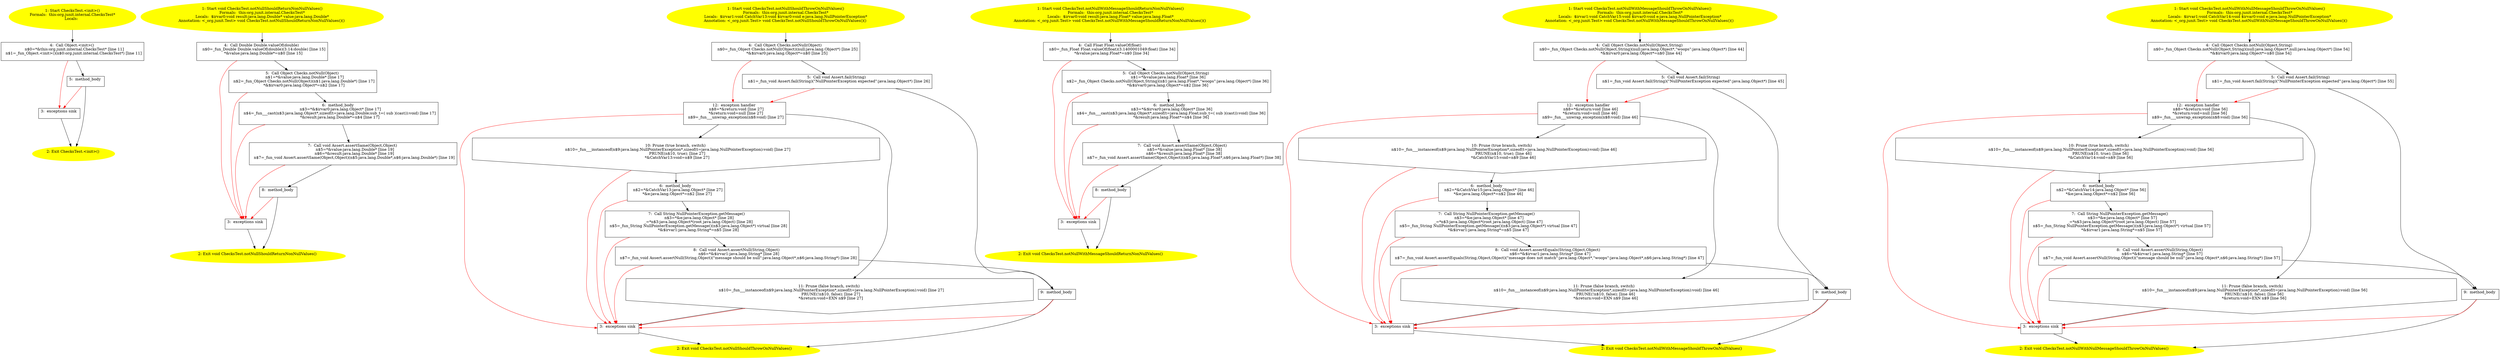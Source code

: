 /* @generated */
digraph cfg {
"org.junit.internal.ChecksTest.<init>().0f4995078513cb37082305e1532fa15b_1" [label="1: Start ChecksTest.<init>()\nFormals:  this:org.junit.internal.ChecksTest*\nLocals:  \n  " color=yellow style=filled]
	

	 "org.junit.internal.ChecksTest.<init>().0f4995078513cb37082305e1532fa15b_1" -> "org.junit.internal.ChecksTest.<init>().0f4995078513cb37082305e1532fa15b_4" ;
"org.junit.internal.ChecksTest.<init>().0f4995078513cb37082305e1532fa15b_2" [label="2: Exit ChecksTest.<init>() \n  " color=yellow style=filled]
	

"org.junit.internal.ChecksTest.<init>().0f4995078513cb37082305e1532fa15b_3" [label="3:  exceptions sink \n  " shape="box"]
	

	 "org.junit.internal.ChecksTest.<init>().0f4995078513cb37082305e1532fa15b_3" -> "org.junit.internal.ChecksTest.<init>().0f4995078513cb37082305e1532fa15b_2" ;
"org.junit.internal.ChecksTest.<init>().0f4995078513cb37082305e1532fa15b_4" [label="4:  Call Object.<init>() \n   n$0=*&this:org.junit.internal.ChecksTest* [line 11]\n  n$1=_fun_Object.<init>()(n$0:org.junit.internal.ChecksTest*) [line 11]\n " shape="box"]
	

	 "org.junit.internal.ChecksTest.<init>().0f4995078513cb37082305e1532fa15b_4" -> "org.junit.internal.ChecksTest.<init>().0f4995078513cb37082305e1532fa15b_5" ;
	 "org.junit.internal.ChecksTest.<init>().0f4995078513cb37082305e1532fa15b_4" -> "org.junit.internal.ChecksTest.<init>().0f4995078513cb37082305e1532fa15b_3" [color="red" ];
"org.junit.internal.ChecksTest.<init>().0f4995078513cb37082305e1532fa15b_5" [label="5:  method_body \n  " shape="box"]
	

	 "org.junit.internal.ChecksTest.<init>().0f4995078513cb37082305e1532fa15b_5" -> "org.junit.internal.ChecksTest.<init>().0f4995078513cb37082305e1532fa15b_2" ;
	 "org.junit.internal.ChecksTest.<init>().0f4995078513cb37082305e1532fa15b_5" -> "org.junit.internal.ChecksTest.<init>().0f4995078513cb37082305e1532fa15b_3" [color="red" ];
"org.junit.internal.ChecksTest.notNullShouldReturnNonNullValues():void.dc0182f0394e884cc01e9a977f4f87cf_1" [label="1: Start void ChecksTest.notNullShouldReturnNonNullValues()\nFormals:  this:org.junit.internal.ChecksTest*\nLocals:  $irvar0:void result:java.lang.Double* value:java.lang.Double*\nAnnotation: <_org.junit.Test> void ChecksTest.notNullShouldReturnNonNullValues()() \n  " color=yellow style=filled]
	

	 "org.junit.internal.ChecksTest.notNullShouldReturnNonNullValues():void.dc0182f0394e884cc01e9a977f4f87cf_1" -> "org.junit.internal.ChecksTest.notNullShouldReturnNonNullValues():void.dc0182f0394e884cc01e9a977f4f87cf_4" ;
"org.junit.internal.ChecksTest.notNullShouldReturnNonNullValues():void.dc0182f0394e884cc01e9a977f4f87cf_2" [label="2: Exit void ChecksTest.notNullShouldReturnNonNullValues() \n  " color=yellow style=filled]
	

"org.junit.internal.ChecksTest.notNullShouldReturnNonNullValues():void.dc0182f0394e884cc01e9a977f4f87cf_3" [label="3:  exceptions sink \n  " shape="box"]
	

	 "org.junit.internal.ChecksTest.notNullShouldReturnNonNullValues():void.dc0182f0394e884cc01e9a977f4f87cf_3" -> "org.junit.internal.ChecksTest.notNullShouldReturnNonNullValues():void.dc0182f0394e884cc01e9a977f4f87cf_2" ;
"org.junit.internal.ChecksTest.notNullShouldReturnNonNullValues():void.dc0182f0394e884cc01e9a977f4f87cf_4" [label="4:  Call Double Double.valueOf(double) \n   n$0=_fun_Double Double.valueOf(double)(3.14:double) [line 15]\n  *&value:java.lang.Double*=n$0 [line 15]\n " shape="box"]
	

	 "org.junit.internal.ChecksTest.notNullShouldReturnNonNullValues():void.dc0182f0394e884cc01e9a977f4f87cf_4" -> "org.junit.internal.ChecksTest.notNullShouldReturnNonNullValues():void.dc0182f0394e884cc01e9a977f4f87cf_5" ;
	 "org.junit.internal.ChecksTest.notNullShouldReturnNonNullValues():void.dc0182f0394e884cc01e9a977f4f87cf_4" -> "org.junit.internal.ChecksTest.notNullShouldReturnNonNullValues():void.dc0182f0394e884cc01e9a977f4f87cf_3" [color="red" ];
"org.junit.internal.ChecksTest.notNullShouldReturnNonNullValues():void.dc0182f0394e884cc01e9a977f4f87cf_5" [label="5:  Call Object Checks.notNull(Object) \n   n$1=*&value:java.lang.Double* [line 17]\n  n$2=_fun_Object Checks.notNull(Object)(n$1:java.lang.Double*) [line 17]\n  *&$irvar0:java.lang.Object*=n$2 [line 17]\n " shape="box"]
	

	 "org.junit.internal.ChecksTest.notNullShouldReturnNonNullValues():void.dc0182f0394e884cc01e9a977f4f87cf_5" -> "org.junit.internal.ChecksTest.notNullShouldReturnNonNullValues():void.dc0182f0394e884cc01e9a977f4f87cf_6" ;
	 "org.junit.internal.ChecksTest.notNullShouldReturnNonNullValues():void.dc0182f0394e884cc01e9a977f4f87cf_5" -> "org.junit.internal.ChecksTest.notNullShouldReturnNonNullValues():void.dc0182f0394e884cc01e9a977f4f87cf_3" [color="red" ];
"org.junit.internal.ChecksTest.notNullShouldReturnNonNullValues():void.dc0182f0394e884cc01e9a977f4f87cf_6" [label="6:  method_body \n   n$3=*&$irvar0:java.lang.Object* [line 17]\n  n$4=_fun___cast(n$3:java.lang.Object*,sizeof(t=java.lang.Double;sub_t=( sub )(cast)):void) [line 17]\n  *&result:java.lang.Double*=n$4 [line 17]\n " shape="box"]
	

	 "org.junit.internal.ChecksTest.notNullShouldReturnNonNullValues():void.dc0182f0394e884cc01e9a977f4f87cf_6" -> "org.junit.internal.ChecksTest.notNullShouldReturnNonNullValues():void.dc0182f0394e884cc01e9a977f4f87cf_7" ;
	 "org.junit.internal.ChecksTest.notNullShouldReturnNonNullValues():void.dc0182f0394e884cc01e9a977f4f87cf_6" -> "org.junit.internal.ChecksTest.notNullShouldReturnNonNullValues():void.dc0182f0394e884cc01e9a977f4f87cf_3" [color="red" ];
"org.junit.internal.ChecksTest.notNullShouldReturnNonNullValues():void.dc0182f0394e884cc01e9a977f4f87cf_7" [label="7:  Call void Assert.assertSame(Object,Object) \n   n$5=*&value:java.lang.Double* [line 19]\n  n$6=*&result:java.lang.Double* [line 19]\n  n$7=_fun_void Assert.assertSame(Object,Object)(n$5:java.lang.Double*,n$6:java.lang.Double*) [line 19]\n " shape="box"]
	

	 "org.junit.internal.ChecksTest.notNullShouldReturnNonNullValues():void.dc0182f0394e884cc01e9a977f4f87cf_7" -> "org.junit.internal.ChecksTest.notNullShouldReturnNonNullValues():void.dc0182f0394e884cc01e9a977f4f87cf_8" ;
	 "org.junit.internal.ChecksTest.notNullShouldReturnNonNullValues():void.dc0182f0394e884cc01e9a977f4f87cf_7" -> "org.junit.internal.ChecksTest.notNullShouldReturnNonNullValues():void.dc0182f0394e884cc01e9a977f4f87cf_3" [color="red" ];
"org.junit.internal.ChecksTest.notNullShouldReturnNonNullValues():void.dc0182f0394e884cc01e9a977f4f87cf_8" [label="8:  method_body \n  " shape="box"]
	

	 "org.junit.internal.ChecksTest.notNullShouldReturnNonNullValues():void.dc0182f0394e884cc01e9a977f4f87cf_8" -> "org.junit.internal.ChecksTest.notNullShouldReturnNonNullValues():void.dc0182f0394e884cc01e9a977f4f87cf_2" ;
	 "org.junit.internal.ChecksTest.notNullShouldReturnNonNullValues():void.dc0182f0394e884cc01e9a977f4f87cf_8" -> "org.junit.internal.ChecksTest.notNullShouldReturnNonNullValues():void.dc0182f0394e884cc01e9a977f4f87cf_3" [color="red" ];
"org.junit.internal.ChecksTest.notNullShouldThrowOnNullValues():void.a6a342a03d7db3b80b79c1ecf4453915_1" [label="1: Start void ChecksTest.notNullShouldThrowOnNullValues()\nFormals:  this:org.junit.internal.ChecksTest*\nLocals:  $irvar1:void CatchVar13:void $irvar0:void e:java.lang.NullPointerException*\nAnnotation: <_org.junit.Test> void ChecksTest.notNullShouldThrowOnNullValues()() \n  " color=yellow style=filled]
	

	 "org.junit.internal.ChecksTest.notNullShouldThrowOnNullValues():void.a6a342a03d7db3b80b79c1ecf4453915_1" -> "org.junit.internal.ChecksTest.notNullShouldThrowOnNullValues():void.a6a342a03d7db3b80b79c1ecf4453915_4" ;
"org.junit.internal.ChecksTest.notNullShouldThrowOnNullValues():void.a6a342a03d7db3b80b79c1ecf4453915_2" [label="2: Exit void ChecksTest.notNullShouldThrowOnNullValues() \n  " color=yellow style=filled]
	

"org.junit.internal.ChecksTest.notNullShouldThrowOnNullValues():void.a6a342a03d7db3b80b79c1ecf4453915_3" [label="3:  exceptions sink \n  " shape="box"]
	

	 "org.junit.internal.ChecksTest.notNullShouldThrowOnNullValues():void.a6a342a03d7db3b80b79c1ecf4453915_3" -> "org.junit.internal.ChecksTest.notNullShouldThrowOnNullValues():void.a6a342a03d7db3b80b79c1ecf4453915_2" ;
"org.junit.internal.ChecksTest.notNullShouldThrowOnNullValues():void.a6a342a03d7db3b80b79c1ecf4453915_4" [label="4:  Call Object Checks.notNull(Object) \n   n$0=_fun_Object Checks.notNull(Object)(null:java.lang.Object*) [line 25]\n  *&$irvar0:java.lang.Object*=n$0 [line 25]\n " shape="box"]
	

	 "org.junit.internal.ChecksTest.notNullShouldThrowOnNullValues():void.a6a342a03d7db3b80b79c1ecf4453915_4" -> "org.junit.internal.ChecksTest.notNullShouldThrowOnNullValues():void.a6a342a03d7db3b80b79c1ecf4453915_5" ;
	 "org.junit.internal.ChecksTest.notNullShouldThrowOnNullValues():void.a6a342a03d7db3b80b79c1ecf4453915_4" -> "org.junit.internal.ChecksTest.notNullShouldThrowOnNullValues():void.a6a342a03d7db3b80b79c1ecf4453915_12" [color="red" ];
"org.junit.internal.ChecksTest.notNullShouldThrowOnNullValues():void.a6a342a03d7db3b80b79c1ecf4453915_5" [label="5:  Call void Assert.fail(String) \n   n$1=_fun_void Assert.fail(String)(\"NullPointerException expected\":java.lang.Object*) [line 26]\n " shape="box"]
	

	 "org.junit.internal.ChecksTest.notNullShouldThrowOnNullValues():void.a6a342a03d7db3b80b79c1ecf4453915_5" -> "org.junit.internal.ChecksTest.notNullShouldThrowOnNullValues():void.a6a342a03d7db3b80b79c1ecf4453915_9" ;
	 "org.junit.internal.ChecksTest.notNullShouldThrowOnNullValues():void.a6a342a03d7db3b80b79c1ecf4453915_5" -> "org.junit.internal.ChecksTest.notNullShouldThrowOnNullValues():void.a6a342a03d7db3b80b79c1ecf4453915_12" [color="red" ];
"org.junit.internal.ChecksTest.notNullShouldThrowOnNullValues():void.a6a342a03d7db3b80b79c1ecf4453915_6" [label="6:  method_body \n   n$2=*&CatchVar13:java.lang.Object* [line 27]\n  *&e:java.lang.Object*=n$2 [line 27]\n " shape="box"]
	

	 "org.junit.internal.ChecksTest.notNullShouldThrowOnNullValues():void.a6a342a03d7db3b80b79c1ecf4453915_6" -> "org.junit.internal.ChecksTest.notNullShouldThrowOnNullValues():void.a6a342a03d7db3b80b79c1ecf4453915_7" ;
	 "org.junit.internal.ChecksTest.notNullShouldThrowOnNullValues():void.a6a342a03d7db3b80b79c1ecf4453915_6" -> "org.junit.internal.ChecksTest.notNullShouldThrowOnNullValues():void.a6a342a03d7db3b80b79c1ecf4453915_3" [color="red" ];
"org.junit.internal.ChecksTest.notNullShouldThrowOnNullValues():void.a6a342a03d7db3b80b79c1ecf4453915_7" [label="7:  Call String NullPointerException.getMessage() \n   n$3=*&e:java.lang.Object* [line 28]\n  _=*n$3:java.lang.Object*(root java.lang.Object) [line 28]\n  n$5=_fun_String NullPointerException.getMessage()(n$3:java.lang.Object*) virtual [line 28]\n  *&$irvar1:java.lang.String*=n$5 [line 28]\n " shape="box"]
	

	 "org.junit.internal.ChecksTest.notNullShouldThrowOnNullValues():void.a6a342a03d7db3b80b79c1ecf4453915_7" -> "org.junit.internal.ChecksTest.notNullShouldThrowOnNullValues():void.a6a342a03d7db3b80b79c1ecf4453915_8" ;
	 "org.junit.internal.ChecksTest.notNullShouldThrowOnNullValues():void.a6a342a03d7db3b80b79c1ecf4453915_7" -> "org.junit.internal.ChecksTest.notNullShouldThrowOnNullValues():void.a6a342a03d7db3b80b79c1ecf4453915_3" [color="red" ];
"org.junit.internal.ChecksTest.notNullShouldThrowOnNullValues():void.a6a342a03d7db3b80b79c1ecf4453915_8" [label="8:  Call void Assert.assertNull(String,Object) \n   n$6=*&$irvar1:java.lang.String* [line 28]\n  n$7=_fun_void Assert.assertNull(String,Object)(\"message should be null\":java.lang.Object*,n$6:java.lang.String*) [line 28]\n " shape="box"]
	

	 "org.junit.internal.ChecksTest.notNullShouldThrowOnNullValues():void.a6a342a03d7db3b80b79c1ecf4453915_8" -> "org.junit.internal.ChecksTest.notNullShouldThrowOnNullValues():void.a6a342a03d7db3b80b79c1ecf4453915_9" ;
	 "org.junit.internal.ChecksTest.notNullShouldThrowOnNullValues():void.a6a342a03d7db3b80b79c1ecf4453915_8" -> "org.junit.internal.ChecksTest.notNullShouldThrowOnNullValues():void.a6a342a03d7db3b80b79c1ecf4453915_3" [color="red" ];
"org.junit.internal.ChecksTest.notNullShouldThrowOnNullValues():void.a6a342a03d7db3b80b79c1ecf4453915_9" [label="9:  method_body \n  " shape="box"]
	

	 "org.junit.internal.ChecksTest.notNullShouldThrowOnNullValues():void.a6a342a03d7db3b80b79c1ecf4453915_9" -> "org.junit.internal.ChecksTest.notNullShouldThrowOnNullValues():void.a6a342a03d7db3b80b79c1ecf4453915_2" ;
	 "org.junit.internal.ChecksTest.notNullShouldThrowOnNullValues():void.a6a342a03d7db3b80b79c1ecf4453915_9" -> "org.junit.internal.ChecksTest.notNullShouldThrowOnNullValues():void.a6a342a03d7db3b80b79c1ecf4453915_3" [color="red" ];
"org.junit.internal.ChecksTest.notNullShouldThrowOnNullValues():void.a6a342a03d7db3b80b79c1ecf4453915_10" [label="10: Prune (true branch, switch) \n   n$10=_fun___instanceof(n$9:java.lang.NullPointerException*,sizeof(t=java.lang.NullPointerException):void) [line 27]\n  PRUNE(n$10, true); [line 27]\n  *&CatchVar13:void=n$9 [line 27]\n " shape="invhouse"]
	

	 "org.junit.internal.ChecksTest.notNullShouldThrowOnNullValues():void.a6a342a03d7db3b80b79c1ecf4453915_10" -> "org.junit.internal.ChecksTest.notNullShouldThrowOnNullValues():void.a6a342a03d7db3b80b79c1ecf4453915_6" ;
	 "org.junit.internal.ChecksTest.notNullShouldThrowOnNullValues():void.a6a342a03d7db3b80b79c1ecf4453915_10" -> "org.junit.internal.ChecksTest.notNullShouldThrowOnNullValues():void.a6a342a03d7db3b80b79c1ecf4453915_3" [color="red" ];
"org.junit.internal.ChecksTest.notNullShouldThrowOnNullValues():void.a6a342a03d7db3b80b79c1ecf4453915_11" [label="11: Prune (false branch, switch) \n   n$10=_fun___instanceof(n$9:java.lang.NullPointerException*,sizeof(t=java.lang.NullPointerException):void) [line 27]\n  PRUNE(!n$10, false); [line 27]\n  *&return:void=EXN n$9 [line 27]\n " shape="invhouse"]
	

	 "org.junit.internal.ChecksTest.notNullShouldThrowOnNullValues():void.a6a342a03d7db3b80b79c1ecf4453915_11" -> "org.junit.internal.ChecksTest.notNullShouldThrowOnNullValues():void.a6a342a03d7db3b80b79c1ecf4453915_3" ;
	 "org.junit.internal.ChecksTest.notNullShouldThrowOnNullValues():void.a6a342a03d7db3b80b79c1ecf4453915_11" -> "org.junit.internal.ChecksTest.notNullShouldThrowOnNullValues():void.a6a342a03d7db3b80b79c1ecf4453915_3" [color="red" ];
"org.junit.internal.ChecksTest.notNullShouldThrowOnNullValues():void.a6a342a03d7db3b80b79c1ecf4453915_12" [label="12:  exception handler \n   n$8=*&return:void [line 27]\n  *&return:void=null [line 27]\n  n$9=_fun___unwrap_exception(n$8:void) [line 27]\n " shape="box"]
	

	 "org.junit.internal.ChecksTest.notNullShouldThrowOnNullValues():void.a6a342a03d7db3b80b79c1ecf4453915_12" -> "org.junit.internal.ChecksTest.notNullShouldThrowOnNullValues():void.a6a342a03d7db3b80b79c1ecf4453915_10" ;
	 "org.junit.internal.ChecksTest.notNullShouldThrowOnNullValues():void.a6a342a03d7db3b80b79c1ecf4453915_12" -> "org.junit.internal.ChecksTest.notNullShouldThrowOnNullValues():void.a6a342a03d7db3b80b79c1ecf4453915_11" ;
	 "org.junit.internal.ChecksTest.notNullShouldThrowOnNullValues():void.a6a342a03d7db3b80b79c1ecf4453915_12" -> "org.junit.internal.ChecksTest.notNullShouldThrowOnNullValues():void.a6a342a03d7db3b80b79c1ecf4453915_3" [color="red" ];
"org.junit.internal.ChecksTest.notNullWithMessageShouldReturnNonNullValues():void.4b74cb489d0287bc86a19aeffb575979_1" [label="1: Start void ChecksTest.notNullWithMessageShouldReturnNonNullValues()\nFormals:  this:org.junit.internal.ChecksTest*\nLocals:  $irvar0:void result:java.lang.Float* value:java.lang.Float*\nAnnotation: <_org.junit.Test> void ChecksTest.notNullWithMessageShouldReturnNonNullValues()() \n  " color=yellow style=filled]
	

	 "org.junit.internal.ChecksTest.notNullWithMessageShouldReturnNonNullValues():void.4b74cb489d0287bc86a19aeffb575979_1" -> "org.junit.internal.ChecksTest.notNullWithMessageShouldReturnNonNullValues():void.4b74cb489d0287bc86a19aeffb575979_4" ;
"org.junit.internal.ChecksTest.notNullWithMessageShouldReturnNonNullValues():void.4b74cb489d0287bc86a19aeffb575979_2" [label="2: Exit void ChecksTest.notNullWithMessageShouldReturnNonNullValues() \n  " color=yellow style=filled]
	

"org.junit.internal.ChecksTest.notNullWithMessageShouldReturnNonNullValues():void.4b74cb489d0287bc86a19aeffb575979_3" [label="3:  exceptions sink \n  " shape="box"]
	

	 "org.junit.internal.ChecksTest.notNullWithMessageShouldReturnNonNullValues():void.4b74cb489d0287bc86a19aeffb575979_3" -> "org.junit.internal.ChecksTest.notNullWithMessageShouldReturnNonNullValues():void.4b74cb489d0287bc86a19aeffb575979_2" ;
"org.junit.internal.ChecksTest.notNullWithMessageShouldReturnNonNullValues():void.4b74cb489d0287bc86a19aeffb575979_4" [label="4:  Call Float Float.valueOf(float) \n   n$0=_fun_Float Float.valueOf(float)(3.1400001049:float) [line 34]\n  *&value:java.lang.Float*=n$0 [line 34]\n " shape="box"]
	

	 "org.junit.internal.ChecksTest.notNullWithMessageShouldReturnNonNullValues():void.4b74cb489d0287bc86a19aeffb575979_4" -> "org.junit.internal.ChecksTest.notNullWithMessageShouldReturnNonNullValues():void.4b74cb489d0287bc86a19aeffb575979_5" ;
	 "org.junit.internal.ChecksTest.notNullWithMessageShouldReturnNonNullValues():void.4b74cb489d0287bc86a19aeffb575979_4" -> "org.junit.internal.ChecksTest.notNullWithMessageShouldReturnNonNullValues():void.4b74cb489d0287bc86a19aeffb575979_3" [color="red" ];
"org.junit.internal.ChecksTest.notNullWithMessageShouldReturnNonNullValues():void.4b74cb489d0287bc86a19aeffb575979_5" [label="5:  Call Object Checks.notNull(Object,String) \n   n$1=*&value:java.lang.Float* [line 36]\n  n$2=_fun_Object Checks.notNull(Object,String)(n$1:java.lang.Float*,\"woops\":java.lang.Object*) [line 36]\n  *&$irvar0:java.lang.Object*=n$2 [line 36]\n " shape="box"]
	

	 "org.junit.internal.ChecksTest.notNullWithMessageShouldReturnNonNullValues():void.4b74cb489d0287bc86a19aeffb575979_5" -> "org.junit.internal.ChecksTest.notNullWithMessageShouldReturnNonNullValues():void.4b74cb489d0287bc86a19aeffb575979_6" ;
	 "org.junit.internal.ChecksTest.notNullWithMessageShouldReturnNonNullValues():void.4b74cb489d0287bc86a19aeffb575979_5" -> "org.junit.internal.ChecksTest.notNullWithMessageShouldReturnNonNullValues():void.4b74cb489d0287bc86a19aeffb575979_3" [color="red" ];
"org.junit.internal.ChecksTest.notNullWithMessageShouldReturnNonNullValues():void.4b74cb489d0287bc86a19aeffb575979_6" [label="6:  method_body \n   n$3=*&$irvar0:java.lang.Object* [line 36]\n  n$4=_fun___cast(n$3:java.lang.Object*,sizeof(t=java.lang.Float;sub_t=( sub )(cast)):void) [line 36]\n  *&result:java.lang.Float*=n$4 [line 36]\n " shape="box"]
	

	 "org.junit.internal.ChecksTest.notNullWithMessageShouldReturnNonNullValues():void.4b74cb489d0287bc86a19aeffb575979_6" -> "org.junit.internal.ChecksTest.notNullWithMessageShouldReturnNonNullValues():void.4b74cb489d0287bc86a19aeffb575979_7" ;
	 "org.junit.internal.ChecksTest.notNullWithMessageShouldReturnNonNullValues():void.4b74cb489d0287bc86a19aeffb575979_6" -> "org.junit.internal.ChecksTest.notNullWithMessageShouldReturnNonNullValues():void.4b74cb489d0287bc86a19aeffb575979_3" [color="red" ];
"org.junit.internal.ChecksTest.notNullWithMessageShouldReturnNonNullValues():void.4b74cb489d0287bc86a19aeffb575979_7" [label="7:  Call void Assert.assertSame(Object,Object) \n   n$5=*&value:java.lang.Float* [line 38]\n  n$6=*&result:java.lang.Float* [line 38]\n  n$7=_fun_void Assert.assertSame(Object,Object)(n$5:java.lang.Float*,n$6:java.lang.Float*) [line 38]\n " shape="box"]
	

	 "org.junit.internal.ChecksTest.notNullWithMessageShouldReturnNonNullValues():void.4b74cb489d0287bc86a19aeffb575979_7" -> "org.junit.internal.ChecksTest.notNullWithMessageShouldReturnNonNullValues():void.4b74cb489d0287bc86a19aeffb575979_8" ;
	 "org.junit.internal.ChecksTest.notNullWithMessageShouldReturnNonNullValues():void.4b74cb489d0287bc86a19aeffb575979_7" -> "org.junit.internal.ChecksTest.notNullWithMessageShouldReturnNonNullValues():void.4b74cb489d0287bc86a19aeffb575979_3" [color="red" ];
"org.junit.internal.ChecksTest.notNullWithMessageShouldReturnNonNullValues():void.4b74cb489d0287bc86a19aeffb575979_8" [label="8:  method_body \n  " shape="box"]
	

	 "org.junit.internal.ChecksTest.notNullWithMessageShouldReturnNonNullValues():void.4b74cb489d0287bc86a19aeffb575979_8" -> "org.junit.internal.ChecksTest.notNullWithMessageShouldReturnNonNullValues():void.4b74cb489d0287bc86a19aeffb575979_2" ;
	 "org.junit.internal.ChecksTest.notNullWithMessageShouldReturnNonNullValues():void.4b74cb489d0287bc86a19aeffb575979_8" -> "org.junit.internal.ChecksTest.notNullWithMessageShouldReturnNonNullValues():void.4b74cb489d0287bc86a19aeffb575979_3" [color="red" ];
"org.junit.internal.ChecksTest.notNullWithMessageShouldThrowOnNullValues():void.726a9fbda544c156cb283d477bb5a322_1" [label="1: Start void ChecksTest.notNullWithMessageShouldThrowOnNullValues()\nFormals:  this:org.junit.internal.ChecksTest*\nLocals:  $irvar1:void CatchVar15:void $irvar0:void e:java.lang.NullPointerException*\nAnnotation: <_org.junit.Test> void ChecksTest.notNullWithMessageShouldThrowOnNullValues()() \n  " color=yellow style=filled]
	

	 "org.junit.internal.ChecksTest.notNullWithMessageShouldThrowOnNullValues():void.726a9fbda544c156cb283d477bb5a322_1" -> "org.junit.internal.ChecksTest.notNullWithMessageShouldThrowOnNullValues():void.726a9fbda544c156cb283d477bb5a322_4" ;
"org.junit.internal.ChecksTest.notNullWithMessageShouldThrowOnNullValues():void.726a9fbda544c156cb283d477bb5a322_2" [label="2: Exit void ChecksTest.notNullWithMessageShouldThrowOnNullValues() \n  " color=yellow style=filled]
	

"org.junit.internal.ChecksTest.notNullWithMessageShouldThrowOnNullValues():void.726a9fbda544c156cb283d477bb5a322_3" [label="3:  exceptions sink \n  " shape="box"]
	

	 "org.junit.internal.ChecksTest.notNullWithMessageShouldThrowOnNullValues():void.726a9fbda544c156cb283d477bb5a322_3" -> "org.junit.internal.ChecksTest.notNullWithMessageShouldThrowOnNullValues():void.726a9fbda544c156cb283d477bb5a322_2" ;
"org.junit.internal.ChecksTest.notNullWithMessageShouldThrowOnNullValues():void.726a9fbda544c156cb283d477bb5a322_4" [label="4:  Call Object Checks.notNull(Object,String) \n   n$0=_fun_Object Checks.notNull(Object,String)(null:java.lang.Object*,\"woops\":java.lang.Object*) [line 44]\n  *&$irvar0:java.lang.Object*=n$0 [line 44]\n " shape="box"]
	

	 "org.junit.internal.ChecksTest.notNullWithMessageShouldThrowOnNullValues():void.726a9fbda544c156cb283d477bb5a322_4" -> "org.junit.internal.ChecksTest.notNullWithMessageShouldThrowOnNullValues():void.726a9fbda544c156cb283d477bb5a322_5" ;
	 "org.junit.internal.ChecksTest.notNullWithMessageShouldThrowOnNullValues():void.726a9fbda544c156cb283d477bb5a322_4" -> "org.junit.internal.ChecksTest.notNullWithMessageShouldThrowOnNullValues():void.726a9fbda544c156cb283d477bb5a322_12" [color="red" ];
"org.junit.internal.ChecksTest.notNullWithMessageShouldThrowOnNullValues():void.726a9fbda544c156cb283d477bb5a322_5" [label="5:  Call void Assert.fail(String) \n   n$1=_fun_void Assert.fail(String)(\"NullPointerException expected\":java.lang.Object*) [line 45]\n " shape="box"]
	

	 "org.junit.internal.ChecksTest.notNullWithMessageShouldThrowOnNullValues():void.726a9fbda544c156cb283d477bb5a322_5" -> "org.junit.internal.ChecksTest.notNullWithMessageShouldThrowOnNullValues():void.726a9fbda544c156cb283d477bb5a322_9" ;
	 "org.junit.internal.ChecksTest.notNullWithMessageShouldThrowOnNullValues():void.726a9fbda544c156cb283d477bb5a322_5" -> "org.junit.internal.ChecksTest.notNullWithMessageShouldThrowOnNullValues():void.726a9fbda544c156cb283d477bb5a322_12" [color="red" ];
"org.junit.internal.ChecksTest.notNullWithMessageShouldThrowOnNullValues():void.726a9fbda544c156cb283d477bb5a322_6" [label="6:  method_body \n   n$2=*&CatchVar15:java.lang.Object* [line 46]\n  *&e:java.lang.Object*=n$2 [line 46]\n " shape="box"]
	

	 "org.junit.internal.ChecksTest.notNullWithMessageShouldThrowOnNullValues():void.726a9fbda544c156cb283d477bb5a322_6" -> "org.junit.internal.ChecksTest.notNullWithMessageShouldThrowOnNullValues():void.726a9fbda544c156cb283d477bb5a322_7" ;
	 "org.junit.internal.ChecksTest.notNullWithMessageShouldThrowOnNullValues():void.726a9fbda544c156cb283d477bb5a322_6" -> "org.junit.internal.ChecksTest.notNullWithMessageShouldThrowOnNullValues():void.726a9fbda544c156cb283d477bb5a322_3" [color="red" ];
"org.junit.internal.ChecksTest.notNullWithMessageShouldThrowOnNullValues():void.726a9fbda544c156cb283d477bb5a322_7" [label="7:  Call String NullPointerException.getMessage() \n   n$3=*&e:java.lang.Object* [line 47]\n  _=*n$3:java.lang.Object*(root java.lang.Object) [line 47]\n  n$5=_fun_String NullPointerException.getMessage()(n$3:java.lang.Object*) virtual [line 47]\n  *&$irvar1:java.lang.String*=n$5 [line 47]\n " shape="box"]
	

	 "org.junit.internal.ChecksTest.notNullWithMessageShouldThrowOnNullValues():void.726a9fbda544c156cb283d477bb5a322_7" -> "org.junit.internal.ChecksTest.notNullWithMessageShouldThrowOnNullValues():void.726a9fbda544c156cb283d477bb5a322_8" ;
	 "org.junit.internal.ChecksTest.notNullWithMessageShouldThrowOnNullValues():void.726a9fbda544c156cb283d477bb5a322_7" -> "org.junit.internal.ChecksTest.notNullWithMessageShouldThrowOnNullValues():void.726a9fbda544c156cb283d477bb5a322_3" [color="red" ];
"org.junit.internal.ChecksTest.notNullWithMessageShouldThrowOnNullValues():void.726a9fbda544c156cb283d477bb5a322_8" [label="8:  Call void Assert.assertEquals(String,Object,Object) \n   n$6=*&$irvar1:java.lang.String* [line 47]\n  n$7=_fun_void Assert.assertEquals(String,Object,Object)(\"message does not match\":java.lang.Object*,\"woops\":java.lang.Object*,n$6:java.lang.String*) [line 47]\n " shape="box"]
	

	 "org.junit.internal.ChecksTest.notNullWithMessageShouldThrowOnNullValues():void.726a9fbda544c156cb283d477bb5a322_8" -> "org.junit.internal.ChecksTest.notNullWithMessageShouldThrowOnNullValues():void.726a9fbda544c156cb283d477bb5a322_9" ;
	 "org.junit.internal.ChecksTest.notNullWithMessageShouldThrowOnNullValues():void.726a9fbda544c156cb283d477bb5a322_8" -> "org.junit.internal.ChecksTest.notNullWithMessageShouldThrowOnNullValues():void.726a9fbda544c156cb283d477bb5a322_3" [color="red" ];
"org.junit.internal.ChecksTest.notNullWithMessageShouldThrowOnNullValues():void.726a9fbda544c156cb283d477bb5a322_9" [label="9:  method_body \n  " shape="box"]
	

	 "org.junit.internal.ChecksTest.notNullWithMessageShouldThrowOnNullValues():void.726a9fbda544c156cb283d477bb5a322_9" -> "org.junit.internal.ChecksTest.notNullWithMessageShouldThrowOnNullValues():void.726a9fbda544c156cb283d477bb5a322_2" ;
	 "org.junit.internal.ChecksTest.notNullWithMessageShouldThrowOnNullValues():void.726a9fbda544c156cb283d477bb5a322_9" -> "org.junit.internal.ChecksTest.notNullWithMessageShouldThrowOnNullValues():void.726a9fbda544c156cb283d477bb5a322_3" [color="red" ];
"org.junit.internal.ChecksTest.notNullWithMessageShouldThrowOnNullValues():void.726a9fbda544c156cb283d477bb5a322_10" [label="10: Prune (true branch, switch) \n   n$10=_fun___instanceof(n$9:java.lang.NullPointerException*,sizeof(t=java.lang.NullPointerException):void) [line 46]\n  PRUNE(n$10, true); [line 46]\n  *&CatchVar15:void=n$9 [line 46]\n " shape="invhouse"]
	

	 "org.junit.internal.ChecksTest.notNullWithMessageShouldThrowOnNullValues():void.726a9fbda544c156cb283d477bb5a322_10" -> "org.junit.internal.ChecksTest.notNullWithMessageShouldThrowOnNullValues():void.726a9fbda544c156cb283d477bb5a322_6" ;
	 "org.junit.internal.ChecksTest.notNullWithMessageShouldThrowOnNullValues():void.726a9fbda544c156cb283d477bb5a322_10" -> "org.junit.internal.ChecksTest.notNullWithMessageShouldThrowOnNullValues():void.726a9fbda544c156cb283d477bb5a322_3" [color="red" ];
"org.junit.internal.ChecksTest.notNullWithMessageShouldThrowOnNullValues():void.726a9fbda544c156cb283d477bb5a322_11" [label="11: Prune (false branch, switch) \n   n$10=_fun___instanceof(n$9:java.lang.NullPointerException*,sizeof(t=java.lang.NullPointerException):void) [line 46]\n  PRUNE(!n$10, false); [line 46]\n  *&return:void=EXN n$9 [line 46]\n " shape="invhouse"]
	

	 "org.junit.internal.ChecksTest.notNullWithMessageShouldThrowOnNullValues():void.726a9fbda544c156cb283d477bb5a322_11" -> "org.junit.internal.ChecksTest.notNullWithMessageShouldThrowOnNullValues():void.726a9fbda544c156cb283d477bb5a322_3" ;
	 "org.junit.internal.ChecksTest.notNullWithMessageShouldThrowOnNullValues():void.726a9fbda544c156cb283d477bb5a322_11" -> "org.junit.internal.ChecksTest.notNullWithMessageShouldThrowOnNullValues():void.726a9fbda544c156cb283d477bb5a322_3" [color="red" ];
"org.junit.internal.ChecksTest.notNullWithMessageShouldThrowOnNullValues():void.726a9fbda544c156cb283d477bb5a322_12" [label="12:  exception handler \n   n$8=*&return:void [line 46]\n  *&return:void=null [line 46]\n  n$9=_fun___unwrap_exception(n$8:void) [line 46]\n " shape="box"]
	

	 "org.junit.internal.ChecksTest.notNullWithMessageShouldThrowOnNullValues():void.726a9fbda544c156cb283d477bb5a322_12" -> "org.junit.internal.ChecksTest.notNullWithMessageShouldThrowOnNullValues():void.726a9fbda544c156cb283d477bb5a322_10" ;
	 "org.junit.internal.ChecksTest.notNullWithMessageShouldThrowOnNullValues():void.726a9fbda544c156cb283d477bb5a322_12" -> "org.junit.internal.ChecksTest.notNullWithMessageShouldThrowOnNullValues():void.726a9fbda544c156cb283d477bb5a322_11" ;
	 "org.junit.internal.ChecksTest.notNullWithMessageShouldThrowOnNullValues():void.726a9fbda544c156cb283d477bb5a322_12" -> "org.junit.internal.ChecksTest.notNullWithMessageShouldThrowOnNullValues():void.726a9fbda544c156cb283d477bb5a322_3" [color="red" ];
"org.junit.internal.ChecksTest.notNullWithNullMessageShouldThrowOnNullValues():void.529d9bbfb4b88ee75b87ff76c8969a70_1" [label="1: Start void ChecksTest.notNullWithNullMessageShouldThrowOnNullValues()\nFormals:  this:org.junit.internal.ChecksTest*\nLocals:  $irvar1:void CatchVar14:void $irvar0:void e:java.lang.NullPointerException*\nAnnotation: <_org.junit.Test> void ChecksTest.notNullWithNullMessageShouldThrowOnNullValues()() \n  " color=yellow style=filled]
	

	 "org.junit.internal.ChecksTest.notNullWithNullMessageShouldThrowOnNullValues():void.529d9bbfb4b88ee75b87ff76c8969a70_1" -> "org.junit.internal.ChecksTest.notNullWithNullMessageShouldThrowOnNullValues():void.529d9bbfb4b88ee75b87ff76c8969a70_4" ;
"org.junit.internal.ChecksTest.notNullWithNullMessageShouldThrowOnNullValues():void.529d9bbfb4b88ee75b87ff76c8969a70_2" [label="2: Exit void ChecksTest.notNullWithNullMessageShouldThrowOnNullValues() \n  " color=yellow style=filled]
	

"org.junit.internal.ChecksTest.notNullWithNullMessageShouldThrowOnNullValues():void.529d9bbfb4b88ee75b87ff76c8969a70_3" [label="3:  exceptions sink \n  " shape="box"]
	

	 "org.junit.internal.ChecksTest.notNullWithNullMessageShouldThrowOnNullValues():void.529d9bbfb4b88ee75b87ff76c8969a70_3" -> "org.junit.internal.ChecksTest.notNullWithNullMessageShouldThrowOnNullValues():void.529d9bbfb4b88ee75b87ff76c8969a70_2" ;
"org.junit.internal.ChecksTest.notNullWithNullMessageShouldThrowOnNullValues():void.529d9bbfb4b88ee75b87ff76c8969a70_4" [label="4:  Call Object Checks.notNull(Object,String) \n   n$0=_fun_Object Checks.notNull(Object,String)(null:java.lang.Object*,null:java.lang.Object*) [line 54]\n  *&$irvar0:java.lang.Object*=n$0 [line 54]\n " shape="box"]
	

	 "org.junit.internal.ChecksTest.notNullWithNullMessageShouldThrowOnNullValues():void.529d9bbfb4b88ee75b87ff76c8969a70_4" -> "org.junit.internal.ChecksTest.notNullWithNullMessageShouldThrowOnNullValues():void.529d9bbfb4b88ee75b87ff76c8969a70_5" ;
	 "org.junit.internal.ChecksTest.notNullWithNullMessageShouldThrowOnNullValues():void.529d9bbfb4b88ee75b87ff76c8969a70_4" -> "org.junit.internal.ChecksTest.notNullWithNullMessageShouldThrowOnNullValues():void.529d9bbfb4b88ee75b87ff76c8969a70_12" [color="red" ];
"org.junit.internal.ChecksTest.notNullWithNullMessageShouldThrowOnNullValues():void.529d9bbfb4b88ee75b87ff76c8969a70_5" [label="5:  Call void Assert.fail(String) \n   n$1=_fun_void Assert.fail(String)(\"NullPointerException expected\":java.lang.Object*) [line 55]\n " shape="box"]
	

	 "org.junit.internal.ChecksTest.notNullWithNullMessageShouldThrowOnNullValues():void.529d9bbfb4b88ee75b87ff76c8969a70_5" -> "org.junit.internal.ChecksTest.notNullWithNullMessageShouldThrowOnNullValues():void.529d9bbfb4b88ee75b87ff76c8969a70_9" ;
	 "org.junit.internal.ChecksTest.notNullWithNullMessageShouldThrowOnNullValues():void.529d9bbfb4b88ee75b87ff76c8969a70_5" -> "org.junit.internal.ChecksTest.notNullWithNullMessageShouldThrowOnNullValues():void.529d9bbfb4b88ee75b87ff76c8969a70_12" [color="red" ];
"org.junit.internal.ChecksTest.notNullWithNullMessageShouldThrowOnNullValues():void.529d9bbfb4b88ee75b87ff76c8969a70_6" [label="6:  method_body \n   n$2=*&CatchVar14:java.lang.Object* [line 56]\n  *&e:java.lang.Object*=n$2 [line 56]\n " shape="box"]
	

	 "org.junit.internal.ChecksTest.notNullWithNullMessageShouldThrowOnNullValues():void.529d9bbfb4b88ee75b87ff76c8969a70_6" -> "org.junit.internal.ChecksTest.notNullWithNullMessageShouldThrowOnNullValues():void.529d9bbfb4b88ee75b87ff76c8969a70_7" ;
	 "org.junit.internal.ChecksTest.notNullWithNullMessageShouldThrowOnNullValues():void.529d9bbfb4b88ee75b87ff76c8969a70_6" -> "org.junit.internal.ChecksTest.notNullWithNullMessageShouldThrowOnNullValues():void.529d9bbfb4b88ee75b87ff76c8969a70_3" [color="red" ];
"org.junit.internal.ChecksTest.notNullWithNullMessageShouldThrowOnNullValues():void.529d9bbfb4b88ee75b87ff76c8969a70_7" [label="7:  Call String NullPointerException.getMessage() \n   n$3=*&e:java.lang.Object* [line 57]\n  _=*n$3:java.lang.Object*(root java.lang.Object) [line 57]\n  n$5=_fun_String NullPointerException.getMessage()(n$3:java.lang.Object*) virtual [line 57]\n  *&$irvar1:java.lang.String*=n$5 [line 57]\n " shape="box"]
	

	 "org.junit.internal.ChecksTest.notNullWithNullMessageShouldThrowOnNullValues():void.529d9bbfb4b88ee75b87ff76c8969a70_7" -> "org.junit.internal.ChecksTest.notNullWithNullMessageShouldThrowOnNullValues():void.529d9bbfb4b88ee75b87ff76c8969a70_8" ;
	 "org.junit.internal.ChecksTest.notNullWithNullMessageShouldThrowOnNullValues():void.529d9bbfb4b88ee75b87ff76c8969a70_7" -> "org.junit.internal.ChecksTest.notNullWithNullMessageShouldThrowOnNullValues():void.529d9bbfb4b88ee75b87ff76c8969a70_3" [color="red" ];
"org.junit.internal.ChecksTest.notNullWithNullMessageShouldThrowOnNullValues():void.529d9bbfb4b88ee75b87ff76c8969a70_8" [label="8:  Call void Assert.assertNull(String,Object) \n   n$6=*&$irvar1:java.lang.String* [line 57]\n  n$7=_fun_void Assert.assertNull(String,Object)(\"message should be null\":java.lang.Object*,n$6:java.lang.String*) [line 57]\n " shape="box"]
	

	 "org.junit.internal.ChecksTest.notNullWithNullMessageShouldThrowOnNullValues():void.529d9bbfb4b88ee75b87ff76c8969a70_8" -> "org.junit.internal.ChecksTest.notNullWithNullMessageShouldThrowOnNullValues():void.529d9bbfb4b88ee75b87ff76c8969a70_9" ;
	 "org.junit.internal.ChecksTest.notNullWithNullMessageShouldThrowOnNullValues():void.529d9bbfb4b88ee75b87ff76c8969a70_8" -> "org.junit.internal.ChecksTest.notNullWithNullMessageShouldThrowOnNullValues():void.529d9bbfb4b88ee75b87ff76c8969a70_3" [color="red" ];
"org.junit.internal.ChecksTest.notNullWithNullMessageShouldThrowOnNullValues():void.529d9bbfb4b88ee75b87ff76c8969a70_9" [label="9:  method_body \n  " shape="box"]
	

	 "org.junit.internal.ChecksTest.notNullWithNullMessageShouldThrowOnNullValues():void.529d9bbfb4b88ee75b87ff76c8969a70_9" -> "org.junit.internal.ChecksTest.notNullWithNullMessageShouldThrowOnNullValues():void.529d9bbfb4b88ee75b87ff76c8969a70_2" ;
	 "org.junit.internal.ChecksTest.notNullWithNullMessageShouldThrowOnNullValues():void.529d9bbfb4b88ee75b87ff76c8969a70_9" -> "org.junit.internal.ChecksTest.notNullWithNullMessageShouldThrowOnNullValues():void.529d9bbfb4b88ee75b87ff76c8969a70_3" [color="red" ];
"org.junit.internal.ChecksTest.notNullWithNullMessageShouldThrowOnNullValues():void.529d9bbfb4b88ee75b87ff76c8969a70_10" [label="10: Prune (true branch, switch) \n   n$10=_fun___instanceof(n$9:java.lang.NullPointerException*,sizeof(t=java.lang.NullPointerException):void) [line 56]\n  PRUNE(n$10, true); [line 56]\n  *&CatchVar14:void=n$9 [line 56]\n " shape="invhouse"]
	

	 "org.junit.internal.ChecksTest.notNullWithNullMessageShouldThrowOnNullValues():void.529d9bbfb4b88ee75b87ff76c8969a70_10" -> "org.junit.internal.ChecksTest.notNullWithNullMessageShouldThrowOnNullValues():void.529d9bbfb4b88ee75b87ff76c8969a70_6" ;
	 "org.junit.internal.ChecksTest.notNullWithNullMessageShouldThrowOnNullValues():void.529d9bbfb4b88ee75b87ff76c8969a70_10" -> "org.junit.internal.ChecksTest.notNullWithNullMessageShouldThrowOnNullValues():void.529d9bbfb4b88ee75b87ff76c8969a70_3" [color="red" ];
"org.junit.internal.ChecksTest.notNullWithNullMessageShouldThrowOnNullValues():void.529d9bbfb4b88ee75b87ff76c8969a70_11" [label="11: Prune (false branch, switch) \n   n$10=_fun___instanceof(n$9:java.lang.NullPointerException*,sizeof(t=java.lang.NullPointerException):void) [line 56]\n  PRUNE(!n$10, false); [line 56]\n  *&return:void=EXN n$9 [line 56]\n " shape="invhouse"]
	

	 "org.junit.internal.ChecksTest.notNullWithNullMessageShouldThrowOnNullValues():void.529d9bbfb4b88ee75b87ff76c8969a70_11" -> "org.junit.internal.ChecksTest.notNullWithNullMessageShouldThrowOnNullValues():void.529d9bbfb4b88ee75b87ff76c8969a70_3" ;
	 "org.junit.internal.ChecksTest.notNullWithNullMessageShouldThrowOnNullValues():void.529d9bbfb4b88ee75b87ff76c8969a70_11" -> "org.junit.internal.ChecksTest.notNullWithNullMessageShouldThrowOnNullValues():void.529d9bbfb4b88ee75b87ff76c8969a70_3" [color="red" ];
"org.junit.internal.ChecksTest.notNullWithNullMessageShouldThrowOnNullValues():void.529d9bbfb4b88ee75b87ff76c8969a70_12" [label="12:  exception handler \n   n$8=*&return:void [line 56]\n  *&return:void=null [line 56]\n  n$9=_fun___unwrap_exception(n$8:void) [line 56]\n " shape="box"]
	

	 "org.junit.internal.ChecksTest.notNullWithNullMessageShouldThrowOnNullValues():void.529d9bbfb4b88ee75b87ff76c8969a70_12" -> "org.junit.internal.ChecksTest.notNullWithNullMessageShouldThrowOnNullValues():void.529d9bbfb4b88ee75b87ff76c8969a70_10" ;
	 "org.junit.internal.ChecksTest.notNullWithNullMessageShouldThrowOnNullValues():void.529d9bbfb4b88ee75b87ff76c8969a70_12" -> "org.junit.internal.ChecksTest.notNullWithNullMessageShouldThrowOnNullValues():void.529d9bbfb4b88ee75b87ff76c8969a70_11" ;
	 "org.junit.internal.ChecksTest.notNullWithNullMessageShouldThrowOnNullValues():void.529d9bbfb4b88ee75b87ff76c8969a70_12" -> "org.junit.internal.ChecksTest.notNullWithNullMessageShouldThrowOnNullValues():void.529d9bbfb4b88ee75b87ff76c8969a70_3" [color="red" ];
}
